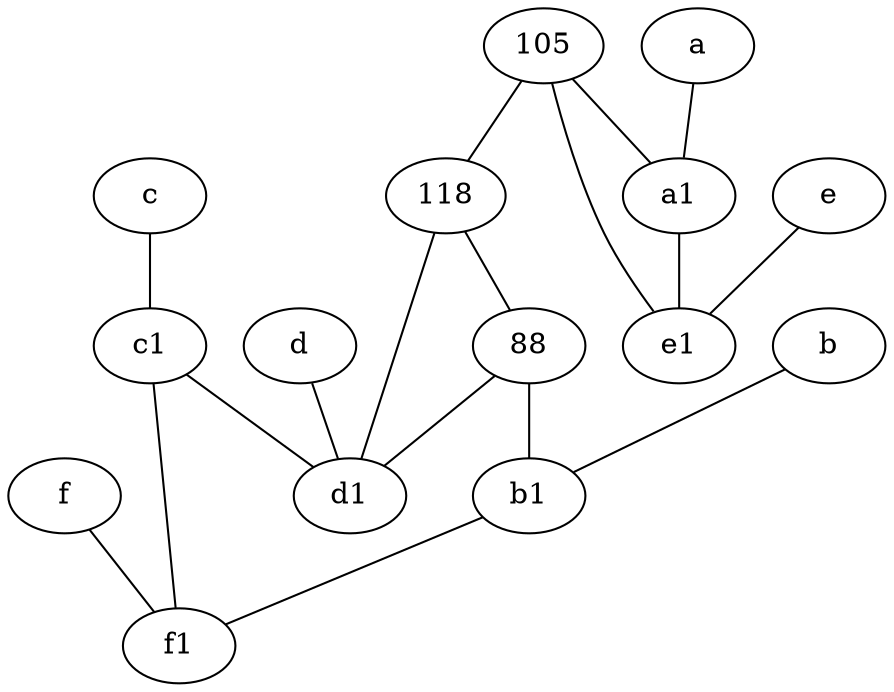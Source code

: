 graph {
	node [labelfontsize=50]
	c1 [labelfontsize=50 pos="4.5,3!"]
	b1 [labelfontsize=50 pos="9,4!"]
	a1 [labelfontsize=50 pos="8,3!"]
	c [labelfontsize=50 pos="4.5,2!"]
	d [labelfontsize=50 pos="2,5!"]
	105 [labelfontsize=50]
	f1 [labelfontsize=50 pos="3,8!"]
	d1 [labelfontsize=50 pos="3,5!"]
	b [labelfontsize=50 pos="10,4!"]
	e1 [labelfontsize=50 pos="7,7!"]
	e [labelfontsize=50 pos="7,9!"]
	88 [labelfontsize=50]
	f [labelfontsize=50 pos="3,9!"]
	a [labelfontsize=50 pos="8,2!"]
	118 [labelfontsize=50]
	105 -- e1
	88 -- d1
	d -- d1
	c -- c1
	a -- a1
	e -- e1
	a1 -- e1
	105 -- 118
	b1 -- f1
	c1 -- d1
	118 -- 88
	c1 -- f1
	b -- b1
	105 -- a1
	118 -- d1
	88 -- b1
	f -- f1
}
